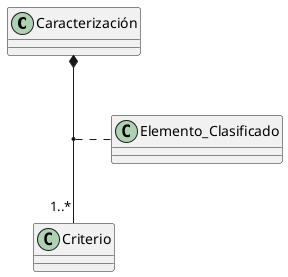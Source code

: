 @startuml Clasificacion
class Caracterización
class Criterio
class Elemento_Clasificado

Caracterización *-- "1..*" Criterio
(Caracterización, Criterio) .. Elemento_Clasificado
@enduml